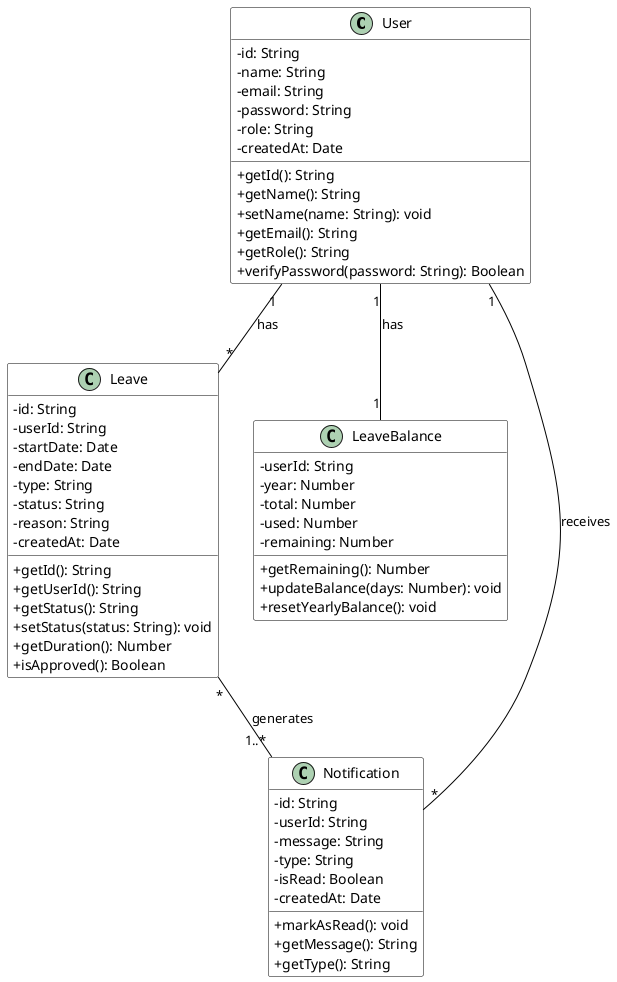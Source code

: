 @startuml Leave Management System Class Diagram

skinparam classAttributeIconSize 0
skinparam class {
    BackgroundColor White
    BorderColor Black
    ArrowColor Black
}

class User {
    -id: String
    -name: String
    -email: String
    -password: String
    -role: String
    -createdAt: Date
    +getId(): String
    +getName(): String
    +setName(name: String): void
    +getEmail(): String
    +getRole(): String
    +verifyPassword(password: String): Boolean
}

class Leave {
    -id: String
    -userId: String
    -startDate: Date
    -endDate: Date
    -type: String
    -status: String
    -reason: String
    -createdAt: Date
    +getId(): String
    +getUserId(): String
    +getStatus(): String
    +setStatus(status: String): void
    +getDuration(): Number
    +isApproved(): Boolean
}

class LeaveBalance {
    -userId: String
    -year: Number
    -total: Number
    -used: Number
    -remaining: Number
    +getRemaining(): Number
    +updateBalance(days: Number): void
    +resetYearlyBalance(): void
}

class Notification {
    -id: String
    -userId: String
    -message: String
    -type: String
    -isRead: Boolean
    -createdAt: Date
    +markAsRead(): void
    +getMessage(): String
    +getType(): String
}

' Relationships
User "1" -- "*" Leave : has
User "1" -- "1" LeaveBalance : has
User "1" -- "*" Notification : receives
Leave "*" -- "1..*" Notification : generates

@enduml 